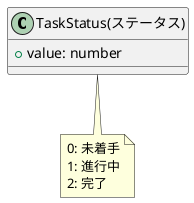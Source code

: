 @startuml TaskStatus

class "TaskStatus(ステータス)" as TaskStatus {
    + value: number
}

note bottom of TaskStatus
    0: 未着手
    1: 進行中
    2: 完了
end note

@enduml